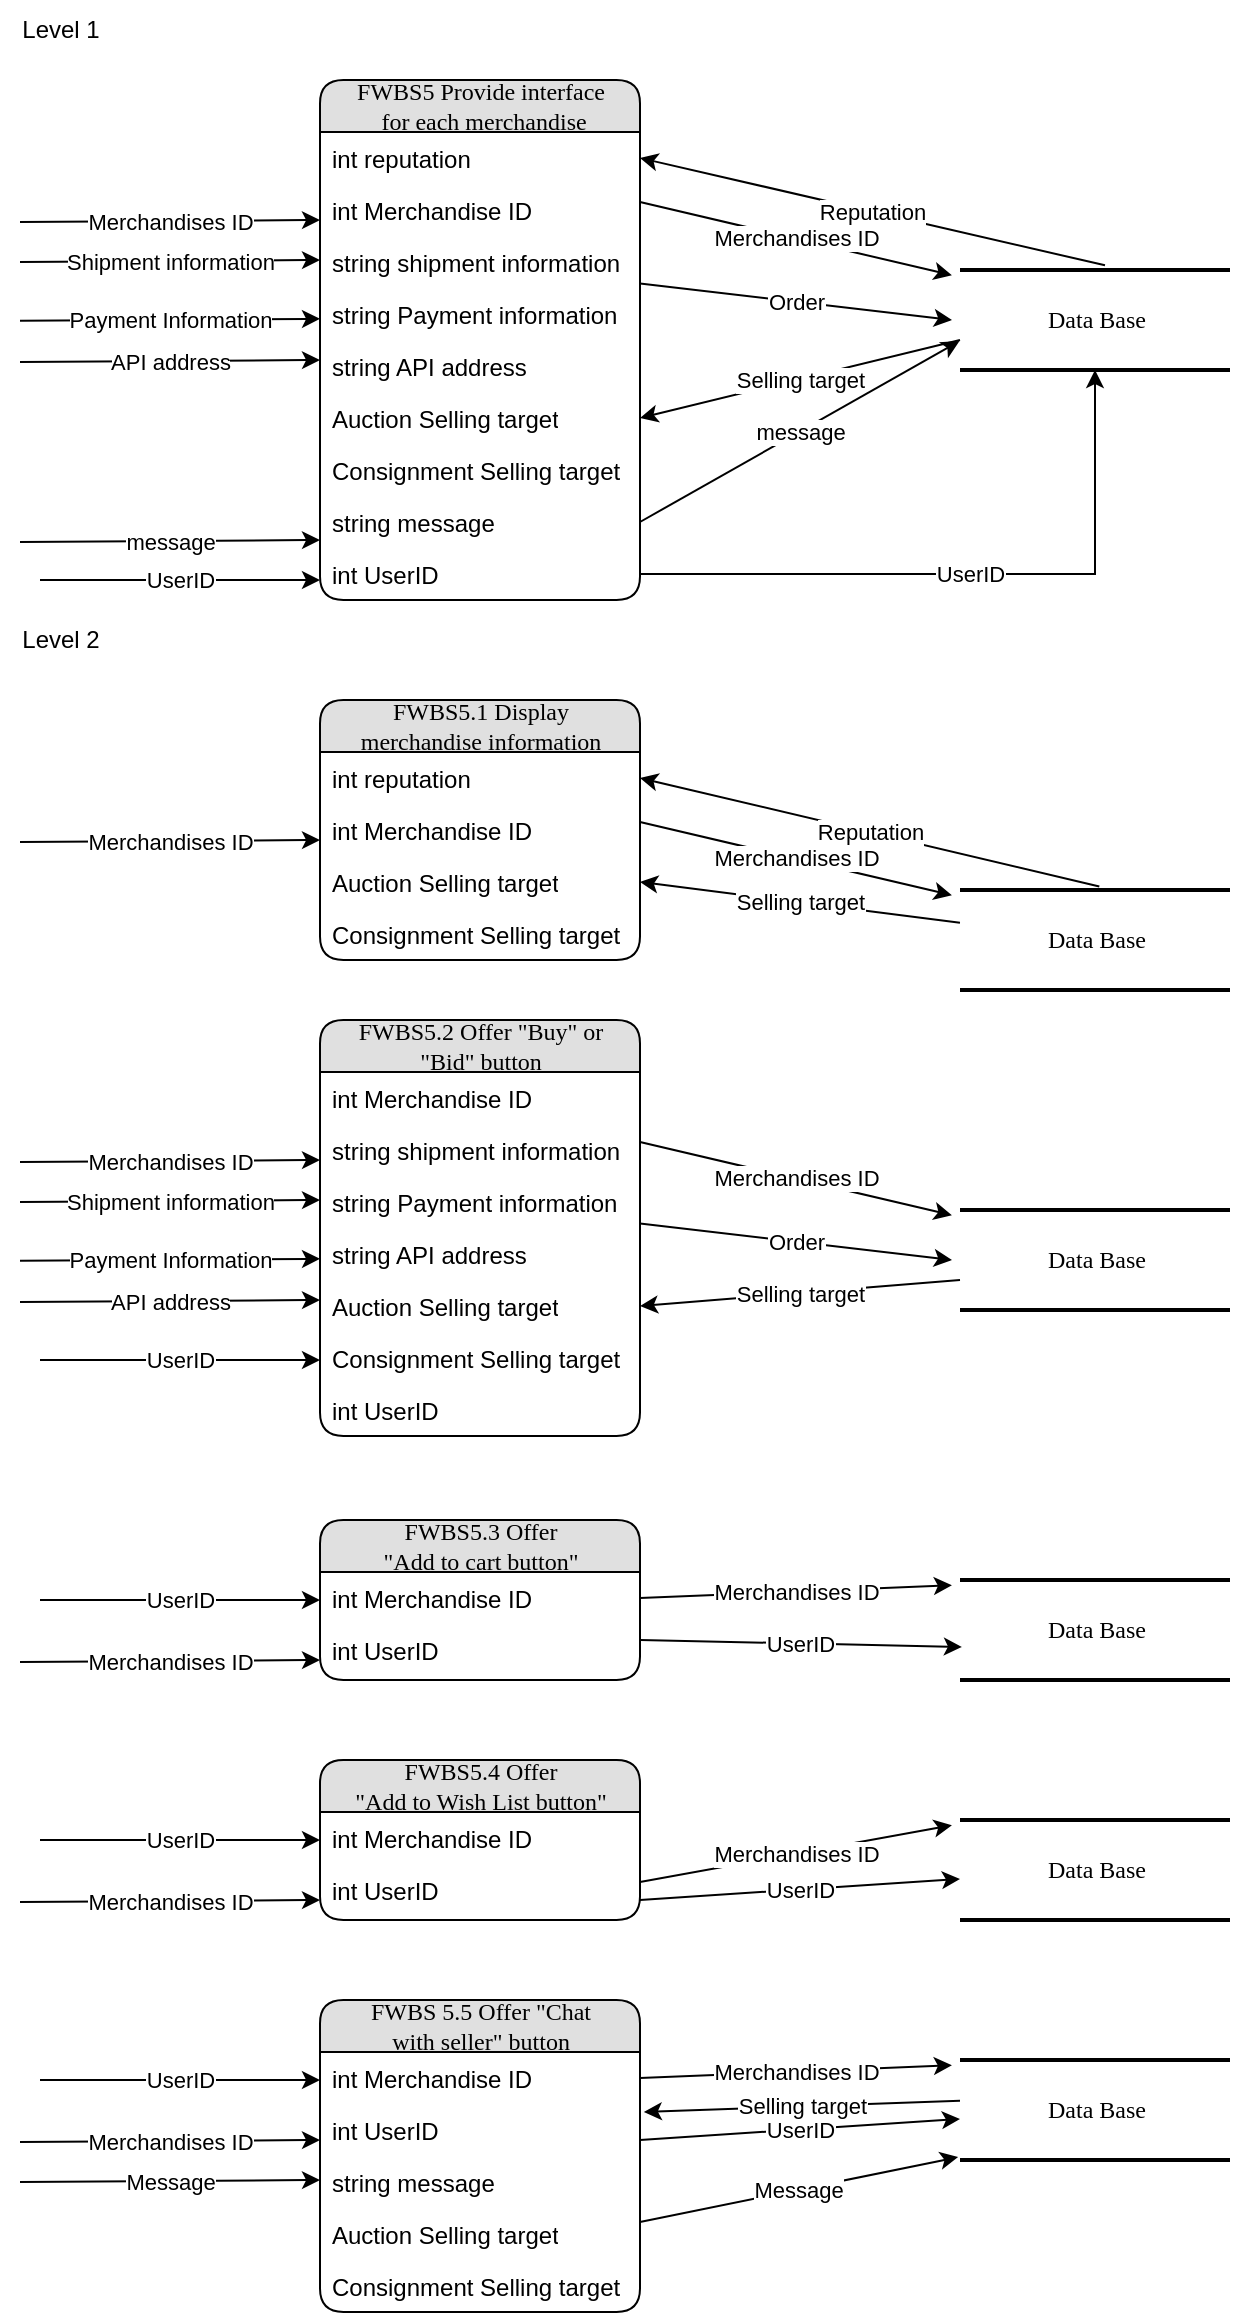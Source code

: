 <mxfile version="20.2.3" type="device"><diagram name="Page-1" id="5d7acffa-a066-3a61-03fe-96351882024d"><mxGraphModel dx="2557" dy="984" grid="1" gridSize="10" guides="1" tooltips="1" connect="1" arrows="1" fold="1" page="1" pageScale="1" pageWidth="1100" pageHeight="850" background="#ffffff" math="0" shadow="0"><root><mxCell id="0"/><mxCell id="1" parent="0"/><mxCell id="2debaab0fafb2da2-10" value="Data Base" style="html=1;rounded=0;shadow=0;comic=0;labelBackgroundColor=none;strokeWidth=2;fontFamily=Verdana;fontSize=12;align=center;shape=mxgraph.ios7ui.horLines;" parent="1" vertex="1"><mxGeometry x="580" y="145" width="135" height="50" as="geometry"/></mxCell><mxCell id="21ea969265ad0168-6" value="FWBS5 Provide interface&lt;br&gt;&amp;nbsp;for each merchandise" style="swimlane;html=1;fontStyle=0;childLayout=stackLayout;horizontal=1;startSize=26;fillColor=#e0e0e0;horizontalStack=0;resizeParent=1;resizeLast=0;collapsible=1;marginBottom=0;swimlaneFillColor=#ffffff;align=center;rounded=1;shadow=0;comic=0;labelBackgroundColor=none;strokeWidth=1;fontFamily=Verdana;fontSize=12" parent="1" vertex="1"><mxGeometry x="260" y="50" width="160" height="260" as="geometry"/></mxCell><mxCell id="21ea969265ad0168-7" value="int reputation" style="text;html=1;strokeColor=none;fillColor=none;spacingLeft=4;spacingRight=4;whiteSpace=wrap;overflow=hidden;rotatable=0;points=[[0,0.5],[1,0.5]];portConstraint=eastwest;" parent="21ea969265ad0168-6" vertex="1"><mxGeometry y="26" width="160" height="26" as="geometry"/></mxCell><mxCell id="21ea969265ad0168-8" value="int Merchandise ID" style="text;html=1;strokeColor=none;fillColor=none;spacingLeft=4;spacingRight=4;whiteSpace=wrap;overflow=hidden;rotatable=0;points=[[0,0.5],[1,0.5]];portConstraint=eastwest;" parent="21ea969265ad0168-6" vertex="1"><mxGeometry y="52" width="160" height="26" as="geometry"/></mxCell><mxCell id="21ea969265ad0168-9" value="string shipment information" style="text;html=1;strokeColor=none;fillColor=none;spacingLeft=4;spacingRight=4;whiteSpace=wrap;overflow=hidden;rotatable=0;points=[[0,0.5],[1,0.5]];portConstraint=eastwest;" parent="21ea969265ad0168-6" vertex="1"><mxGeometry y="78" width="160" height="26" as="geometry"/></mxCell><mxCell id="09Nr9WoSO3QMNaHYV-oA-17" value="string Payment information" style="text;html=1;strokeColor=none;fillColor=none;spacingLeft=4;spacingRight=4;whiteSpace=wrap;overflow=hidden;rotatable=0;points=[[0,0.5],[1,0.5]];portConstraint=eastwest;" parent="21ea969265ad0168-6" vertex="1"><mxGeometry y="104" width="160" height="26" as="geometry"/></mxCell><mxCell id="09Nr9WoSO3QMNaHYV-oA-18" value="string API address&lt;span style=&quot;color: rgba(0, 0, 0, 0); font-family: monospace; font-size: 0px;&quot;&gt;%3CmxGraphModel%3E%3Croot%3E%3CmxCell%20id%3D%220%22%2F%3E%3CmxCell%20id%3D%221%22%20parent%3D%220%22%2F%3E%3CmxCell%20id%3D%222%22%20value%3D%22string%20Payment%20information%22%20style%3D%22text%3Bhtml%3D1%3BstrokeColor%3Dnone%3BfillColor%3Dnone%3BspacingLeft%3D4%3BspacingRight%3D4%3BwhiteSpace%3Dwrap%3Boverflow%3Dhidden%3Brotatable%3D0%3Bpoints%3D%5B%5B0%2C0.5%5D%2C%5B1%2C0.5%5D%5D%3BportConstraint%3Deastwest%3B%22%20vertex%3D%221%22%20parent%3D%221%22%3E%3CmxGeometry%20x%3D%22330%22%20y%3D%22294%22%20width%3D%22160%22%20height%3D%2226%22%20as%3D%22geometry%22%2F%3E%3C%2FmxCell%3E%3C%2Froot%3E%3C%2FmxGraphModel%3E&lt;/span&gt;" style="text;html=1;strokeColor=none;fillColor=none;spacingLeft=4;spacingRight=4;whiteSpace=wrap;overflow=hidden;rotatable=0;points=[[0,0.5],[1,0.5]];portConstraint=eastwest;" parent="21ea969265ad0168-6" vertex="1"><mxGeometry y="130" width="160" height="26" as="geometry"/></mxCell><mxCell id="09Nr9WoSO3QMNaHYV-oA-16" value="Auction Selling target" style="text;html=1;strokeColor=none;fillColor=none;spacingLeft=4;spacingRight=4;whiteSpace=wrap;overflow=hidden;rotatable=0;points=[[0,0.5],[1,0.5]];portConstraint=eastwest;" parent="21ea969265ad0168-6" vertex="1"><mxGeometry y="156" width="160" height="26" as="geometry"/></mxCell><mxCell id="09Nr9WoSO3QMNaHYV-oA-19" value="Consignment Selling target" style="text;html=1;strokeColor=none;fillColor=none;spacingLeft=4;spacingRight=4;whiteSpace=wrap;overflow=hidden;rotatable=0;points=[[0,0.5],[1,0.5]];portConstraint=eastwest;" parent="21ea969265ad0168-6" vertex="1"><mxGeometry y="182" width="160" height="26" as="geometry"/></mxCell><mxCell id="09Nr9WoSO3QMNaHYV-oA-20" value="string message" style="text;html=1;strokeColor=none;fillColor=none;spacingLeft=4;spacingRight=4;whiteSpace=wrap;overflow=hidden;rotatable=0;points=[[0,0.5],[1,0.5]];portConstraint=eastwest;" parent="21ea969265ad0168-6" vertex="1"><mxGeometry y="208" width="160" height="26" as="geometry"/></mxCell><mxCell id="09Nr9WoSO3QMNaHYV-oA-80" value="int UserID" style="text;html=1;strokeColor=none;fillColor=none;spacingLeft=4;spacingRight=4;whiteSpace=wrap;overflow=hidden;rotatable=0;points=[[0,0.5],[1,0.5]];portConstraint=eastwest;" parent="21ea969265ad0168-6" vertex="1"><mxGeometry y="234" width="160" height="26" as="geometry"/></mxCell><mxCell id="09Nr9WoSO3QMNaHYV-oA-1" value="Level 1" style="text;html=1;align=center;verticalAlign=middle;resizable=0;points=[];autosize=1;strokeColor=none;fillColor=none;" parent="1" vertex="1"><mxGeometry x="100" y="10" width="60" height="30" as="geometry"/></mxCell><mxCell id="09Nr9WoSO3QMNaHYV-oA-3" value="Reputation" style="endArrow=classic;html=1;rounded=0;entryX=1;entryY=0.5;entryDx=0;entryDy=0;exitX=0.537;exitY=-0.047;exitDx=0;exitDy=0;exitPerimeter=0;" parent="1" source="2debaab0fafb2da2-10" target="21ea969265ad0168-7" edge="1"><mxGeometry width="50" height="50" relative="1" as="geometry"><mxPoint x="110" y="90" as="sourcePoint"/><mxPoint x="470" y="250" as="targetPoint"/></mxGeometry></mxCell><mxCell id="09Nr9WoSO3QMNaHYV-oA-5" value="Merchandises ID" style="endArrow=classic;html=1;rounded=0;entryX=0;entryY=0.5;entryDx=0;entryDy=0;" parent="1" edge="1"><mxGeometry width="50" height="50" relative="1" as="geometry"><mxPoint x="110.0" y="121" as="sourcePoint"/><mxPoint x="260" y="120" as="targetPoint"/></mxGeometry></mxCell><mxCell id="09Nr9WoSO3QMNaHYV-oA-15" value="Shipment information" style="endArrow=classic;html=1;rounded=0;entryX=0;entryY=0.5;entryDx=0;entryDy=0;" parent="1" edge="1"><mxGeometry width="50" height="50" relative="1" as="geometry"><mxPoint x="110.0" y="141" as="sourcePoint"/><mxPoint x="260" y="140" as="targetPoint"/></mxGeometry></mxCell><mxCell id="09Nr9WoSO3QMNaHYV-oA-22" value="Payment Information" style="endArrow=classic;html=1;rounded=0;entryX=0;entryY=0.5;entryDx=0;entryDy=0;" parent="1" edge="1"><mxGeometry width="50" height="50" relative="1" as="geometry"><mxPoint x="110.0" y="170.41" as="sourcePoint"/><mxPoint x="260" y="169.41" as="targetPoint"/></mxGeometry></mxCell><mxCell id="09Nr9WoSO3QMNaHYV-oA-23" value="API address" style="endArrow=classic;html=1;rounded=0;entryX=0;entryY=0.5;entryDx=0;entryDy=0;" parent="1" edge="1"><mxGeometry width="50" height="50" relative="1" as="geometry"><mxPoint x="110.0" y="191.0" as="sourcePoint"/><mxPoint x="260" y="190.0" as="targetPoint"/></mxGeometry></mxCell><mxCell id="09Nr9WoSO3QMNaHYV-oA-24" value="Selling target" style="endArrow=classic;html=1;rounded=0;entryX=1;entryY=0.5;entryDx=0;entryDy=0;exitX=0;exitY=0.7;exitDx=0;exitDy=0;exitPerimeter=0;" parent="1" source="2debaab0fafb2da2-10" target="09Nr9WoSO3QMNaHYV-oA-16" edge="1"><mxGeometry width="50" height="50" relative="1" as="geometry"><mxPoint x="110.0" y="221" as="sourcePoint"/><mxPoint x="260" y="220" as="targetPoint"/></mxGeometry></mxCell><mxCell id="09Nr9WoSO3QMNaHYV-oA-26" value="message" style="endArrow=classic;html=1;rounded=0;entryX=0;entryY=0.5;entryDx=0;entryDy=0;" parent="1" edge="1"><mxGeometry width="50" height="50" relative="1" as="geometry"><mxPoint x="110.0" y="281" as="sourcePoint"/><mxPoint x="260" y="280" as="targetPoint"/></mxGeometry></mxCell><mxCell id="09Nr9WoSO3QMNaHYV-oA-27" value="Merchandises ID" style="endArrow=classic;html=1;rounded=0;entryX=-0.03;entryY=0.052;entryDx=0;entryDy=0;entryPerimeter=0;" parent="1" target="2debaab0fafb2da2-10" edge="1"><mxGeometry width="50" height="50" relative="1" as="geometry"><mxPoint x="420.0" y="111" as="sourcePoint"/><mxPoint x="570" y="110" as="targetPoint"/></mxGeometry></mxCell><mxCell id="09Nr9WoSO3QMNaHYV-oA-28" value="Order" style="endArrow=classic;html=1;rounded=0;" parent="1" edge="1"><mxGeometry width="50" height="50" relative="1" as="geometry"><mxPoint x="420" y="151.7" as="sourcePoint"/><mxPoint x="576" y="170" as="targetPoint"/></mxGeometry></mxCell><mxCell id="09Nr9WoSO3QMNaHYV-oA-29" value="message" style="endArrow=classic;html=1;rounded=0;entryX=-0.002;entryY=0.711;entryDx=0;entryDy=0;entryPerimeter=0;" parent="1" target="2debaab0fafb2da2-10" edge="1"><mxGeometry width="50" height="50" relative="1" as="geometry"><mxPoint x="420.0" y="271" as="sourcePoint"/><mxPoint x="570" y="270" as="targetPoint"/></mxGeometry></mxCell><mxCell id="09Nr9WoSO3QMNaHYV-oA-39" value="Data Base" style="html=1;rounded=0;shadow=0;comic=0;labelBackgroundColor=none;strokeWidth=2;fontFamily=Verdana;fontSize=12;align=center;shape=mxgraph.ios7ui.horLines;" parent="1" vertex="1"><mxGeometry x="580" y="455" width="135" height="50" as="geometry"/></mxCell><mxCell id="09Nr9WoSO3QMNaHYV-oA-40" value="FWBS5.1 Display &lt;br&gt;merchandise&amp;nbsp;information" style="swimlane;html=1;fontStyle=0;childLayout=stackLayout;horizontal=1;startSize=26;fillColor=#e0e0e0;horizontalStack=0;resizeParent=1;resizeLast=0;collapsible=1;marginBottom=0;swimlaneFillColor=#ffffff;align=center;rounded=1;shadow=0;comic=0;labelBackgroundColor=none;strokeWidth=1;fontFamily=Verdana;fontSize=12" parent="1" vertex="1"><mxGeometry x="260" y="360" width="160" height="130" as="geometry"/></mxCell><mxCell id="09Nr9WoSO3QMNaHYV-oA-41" value="int reputation" style="text;html=1;strokeColor=none;fillColor=none;spacingLeft=4;spacingRight=4;whiteSpace=wrap;overflow=hidden;rotatable=0;points=[[0,0.5],[1,0.5]];portConstraint=eastwest;" parent="09Nr9WoSO3QMNaHYV-oA-40" vertex="1"><mxGeometry y="26" width="160" height="26" as="geometry"/></mxCell><mxCell id="09Nr9WoSO3QMNaHYV-oA-42" value="int Merchandise ID" style="text;html=1;strokeColor=none;fillColor=none;spacingLeft=4;spacingRight=4;whiteSpace=wrap;overflow=hidden;rotatable=0;points=[[0,0.5],[1,0.5]];portConstraint=eastwest;" parent="09Nr9WoSO3QMNaHYV-oA-40" vertex="1"><mxGeometry y="52" width="160" height="26" as="geometry"/></mxCell><mxCell id="09Nr9WoSO3QMNaHYV-oA-46" value="Auction Selling target" style="text;html=1;strokeColor=none;fillColor=none;spacingLeft=4;spacingRight=4;whiteSpace=wrap;overflow=hidden;rotatable=0;points=[[0,0.5],[1,0.5]];portConstraint=eastwest;" parent="09Nr9WoSO3QMNaHYV-oA-40" vertex="1"><mxGeometry y="78" width="160" height="26" as="geometry"/></mxCell><mxCell id="09Nr9WoSO3QMNaHYV-oA-47" value="Consignment Selling target" style="text;html=1;strokeColor=none;fillColor=none;spacingLeft=4;spacingRight=4;whiteSpace=wrap;overflow=hidden;rotatable=0;points=[[0,0.5],[1,0.5]];portConstraint=eastwest;" parent="09Nr9WoSO3QMNaHYV-oA-40" vertex="1"><mxGeometry y="104" width="160" height="26" as="geometry"/></mxCell><mxCell id="09Nr9WoSO3QMNaHYV-oA-49" value="Reputation" style="endArrow=classic;html=1;rounded=0;entryX=1;entryY=0.5;entryDx=0;entryDy=0;exitX=0.516;exitY=-0.035;exitDx=0;exitDy=0;exitPerimeter=0;" parent="1" source="09Nr9WoSO3QMNaHYV-oA-39" target="09Nr9WoSO3QMNaHYV-oA-41" edge="1"><mxGeometry width="50" height="50" relative="1" as="geometry"><mxPoint x="110.0" y="400" as="sourcePoint"/><mxPoint x="470" y="560" as="targetPoint"/></mxGeometry></mxCell><mxCell id="09Nr9WoSO3QMNaHYV-oA-50" value="Merchandises ID" style="endArrow=classic;html=1;rounded=0;entryX=0;entryY=0.5;entryDx=0;entryDy=0;" parent="1" edge="1"><mxGeometry width="50" height="50" relative="1" as="geometry"><mxPoint x="110.0" y="431" as="sourcePoint"/><mxPoint x="260" y="430" as="targetPoint"/></mxGeometry></mxCell><mxCell id="09Nr9WoSO3QMNaHYV-oA-54" value="Selling target" style="endArrow=classic;html=1;rounded=0;entryX=1;entryY=0.5;entryDx=0;entryDy=0;" parent="1" source="09Nr9WoSO3QMNaHYV-oA-39" target="09Nr9WoSO3QMNaHYV-oA-46" edge="1"><mxGeometry width="50" height="50" relative="1" as="geometry"><mxPoint x="110.0" y="531" as="sourcePoint"/><mxPoint x="260" y="530" as="targetPoint"/></mxGeometry></mxCell><mxCell id="09Nr9WoSO3QMNaHYV-oA-56" value="Merchandises ID" style="endArrow=classic;html=1;rounded=0;entryX=-0.03;entryY=0.052;entryDx=0;entryDy=0;entryPerimeter=0;" parent="1" target="09Nr9WoSO3QMNaHYV-oA-39" edge="1"><mxGeometry width="50" height="50" relative="1" as="geometry"><mxPoint x="420" y="421" as="sourcePoint"/><mxPoint x="570" y="420" as="targetPoint"/></mxGeometry></mxCell><mxCell id="09Nr9WoSO3QMNaHYV-oA-59" value="Level 2" style="text;html=1;align=center;verticalAlign=middle;resizable=0;points=[];autosize=1;strokeColor=none;fillColor=none;" parent="1" vertex="1"><mxGeometry x="100" y="315" width="60" height="30" as="geometry"/></mxCell><mxCell id="09Nr9WoSO3QMNaHYV-oA-60" value="Data Base" style="html=1;rounded=0;shadow=0;comic=0;labelBackgroundColor=none;strokeWidth=2;fontFamily=Verdana;fontSize=12;align=center;shape=mxgraph.ios7ui.horLines;" parent="1" vertex="1"><mxGeometry x="580" y="615" width="135" height="50" as="geometry"/></mxCell><mxCell id="09Nr9WoSO3QMNaHYV-oA-61" value="FWBS5.2 Offer &quot;Buy&quot; or &lt;br&gt;&quot;Bid&quot; button" style="swimlane;html=1;fontStyle=0;childLayout=stackLayout;horizontal=1;startSize=26;fillColor=#e0e0e0;horizontalStack=0;resizeParent=1;resizeLast=0;collapsible=1;marginBottom=0;swimlaneFillColor=#ffffff;align=center;rounded=1;shadow=0;comic=0;labelBackgroundColor=none;strokeWidth=1;fontFamily=Verdana;fontSize=12" parent="1" vertex="1"><mxGeometry x="260" y="520" width="160" height="208" as="geometry"/></mxCell><mxCell id="09Nr9WoSO3QMNaHYV-oA-63" value="int Merchandise ID" style="text;html=1;strokeColor=none;fillColor=none;spacingLeft=4;spacingRight=4;whiteSpace=wrap;overflow=hidden;rotatable=0;points=[[0,0.5],[1,0.5]];portConstraint=eastwest;" parent="09Nr9WoSO3QMNaHYV-oA-61" vertex="1"><mxGeometry y="26" width="160" height="26" as="geometry"/></mxCell><mxCell id="09Nr9WoSO3QMNaHYV-oA-64" value="string shipment information" style="text;html=1;strokeColor=none;fillColor=none;spacingLeft=4;spacingRight=4;whiteSpace=wrap;overflow=hidden;rotatable=0;points=[[0,0.5],[1,0.5]];portConstraint=eastwest;" parent="09Nr9WoSO3QMNaHYV-oA-61" vertex="1"><mxGeometry y="52" width="160" height="26" as="geometry"/></mxCell><mxCell id="09Nr9WoSO3QMNaHYV-oA-65" value="string Payment information" style="text;html=1;strokeColor=none;fillColor=none;spacingLeft=4;spacingRight=4;whiteSpace=wrap;overflow=hidden;rotatable=0;points=[[0,0.5],[1,0.5]];portConstraint=eastwest;" parent="09Nr9WoSO3QMNaHYV-oA-61" vertex="1"><mxGeometry y="78" width="160" height="26" as="geometry"/></mxCell><mxCell id="09Nr9WoSO3QMNaHYV-oA-66" value="string API address&lt;span style=&quot;color: rgba(0, 0, 0, 0); font-family: monospace; font-size: 0px;&quot;&gt;%3CmxGraphModel%3E%3Croot%3E%3CmxCell%20id%3D%220%22%2F%3E%3CmxCell%20id%3D%221%22%20parent%3D%220%22%2F%3E%3CmxCell%20id%3D%222%22%20value%3D%22string%20Payment%20information%22%20style%3D%22text%3Bhtml%3D1%3BstrokeColor%3Dnone%3BfillColor%3Dnone%3BspacingLeft%3D4%3BspacingRight%3D4%3BwhiteSpace%3Dwrap%3Boverflow%3Dhidden%3Brotatable%3D0%3Bpoints%3D%5B%5B0%2C0.5%5D%2C%5B1%2C0.5%5D%5D%3BportConstraint%3Deastwest%3B%22%20vertex%3D%221%22%20parent%3D%221%22%3E%3CmxGeometry%20x%3D%22330%22%20y%3D%22294%22%20width%3D%22160%22%20height%3D%2226%22%20as%3D%22geometry%22%2F%3E%3C%2FmxCell%3E%3C%2Froot%3E%3C%2FmxGraphModel%3E&lt;/span&gt;" style="text;html=1;strokeColor=none;fillColor=none;spacingLeft=4;spacingRight=4;whiteSpace=wrap;overflow=hidden;rotatable=0;points=[[0,0.5],[1,0.5]];portConstraint=eastwest;" parent="09Nr9WoSO3QMNaHYV-oA-61" vertex="1"><mxGeometry y="104" width="160" height="26" as="geometry"/></mxCell><mxCell id="09Nr9WoSO3QMNaHYV-oA-67" value="Auction Selling target" style="text;html=1;strokeColor=none;fillColor=none;spacingLeft=4;spacingRight=4;whiteSpace=wrap;overflow=hidden;rotatable=0;points=[[0,0.5],[1,0.5]];portConstraint=eastwest;" parent="09Nr9WoSO3QMNaHYV-oA-61" vertex="1"><mxGeometry y="130" width="160" height="26" as="geometry"/></mxCell><mxCell id="09Nr9WoSO3QMNaHYV-oA-68" value="Consignment Selling target" style="text;html=1;strokeColor=none;fillColor=none;spacingLeft=4;spacingRight=4;whiteSpace=wrap;overflow=hidden;rotatable=0;points=[[0,0.5],[1,0.5]];portConstraint=eastwest;" parent="09Nr9WoSO3QMNaHYV-oA-61" vertex="1"><mxGeometry y="156" width="160" height="26" as="geometry"/></mxCell><mxCell id="09Nr9WoSO3QMNaHYV-oA-83" value="int UserID" style="text;html=1;strokeColor=none;fillColor=none;spacingLeft=4;spacingRight=4;whiteSpace=wrap;overflow=hidden;rotatable=0;points=[[0,0.5],[1,0.5]];portConstraint=eastwest;" parent="09Nr9WoSO3QMNaHYV-oA-61" vertex="1"><mxGeometry y="182" width="160" height="26" as="geometry"/></mxCell><mxCell id="09Nr9WoSO3QMNaHYV-oA-71" value="Merchandises ID" style="endArrow=classic;html=1;rounded=0;entryX=0;entryY=0.5;entryDx=0;entryDy=0;" parent="1" edge="1"><mxGeometry width="50" height="50" relative="1" as="geometry"><mxPoint x="110.0" y="591" as="sourcePoint"/><mxPoint x="260" y="590" as="targetPoint"/></mxGeometry></mxCell><mxCell id="09Nr9WoSO3QMNaHYV-oA-72" value="Shipment information" style="endArrow=classic;html=1;rounded=0;entryX=0;entryY=0.5;entryDx=0;entryDy=0;" parent="1" edge="1"><mxGeometry width="50" height="50" relative="1" as="geometry"><mxPoint x="110.0" y="611" as="sourcePoint"/><mxPoint x="260" y="610" as="targetPoint"/></mxGeometry></mxCell><mxCell id="09Nr9WoSO3QMNaHYV-oA-73" value="Payment Information" style="endArrow=classic;html=1;rounded=0;entryX=0;entryY=0.5;entryDx=0;entryDy=0;" parent="1" edge="1"><mxGeometry width="50" height="50" relative="1" as="geometry"><mxPoint x="110.0" y="640.41" as="sourcePoint"/><mxPoint x="260" y="639.41" as="targetPoint"/></mxGeometry></mxCell><mxCell id="09Nr9WoSO3QMNaHYV-oA-74" value="API address" style="endArrow=classic;html=1;rounded=0;entryX=0;entryY=0.5;entryDx=0;entryDy=0;" parent="1" edge="1"><mxGeometry width="50" height="50" relative="1" as="geometry"><mxPoint x="110.0" y="661" as="sourcePoint"/><mxPoint x="260" y="660" as="targetPoint"/></mxGeometry></mxCell><mxCell id="09Nr9WoSO3QMNaHYV-oA-75" value="Selling target" style="endArrow=classic;html=1;rounded=0;entryX=1;entryY=0.5;entryDx=0;entryDy=0;exitX=0;exitY=0.7;exitDx=0;exitDy=0;exitPerimeter=0;" parent="1" source="09Nr9WoSO3QMNaHYV-oA-60" target="09Nr9WoSO3QMNaHYV-oA-67" edge="1"><mxGeometry width="50" height="50" relative="1" as="geometry"><mxPoint x="110.0" y="691" as="sourcePoint"/><mxPoint x="260" y="690" as="targetPoint"/></mxGeometry></mxCell><mxCell id="09Nr9WoSO3QMNaHYV-oA-77" value="Merchandises ID" style="endArrow=classic;html=1;rounded=0;entryX=-0.03;entryY=0.052;entryDx=0;entryDy=0;entryPerimeter=0;" parent="1" target="09Nr9WoSO3QMNaHYV-oA-60" edge="1"><mxGeometry width="50" height="50" relative="1" as="geometry"><mxPoint x="420" y="581" as="sourcePoint"/><mxPoint x="570" y="580" as="targetPoint"/></mxGeometry></mxCell><mxCell id="09Nr9WoSO3QMNaHYV-oA-78" value="Order" style="endArrow=classic;html=1;rounded=0;" parent="1" edge="1"><mxGeometry width="50" height="50" relative="1" as="geometry"><mxPoint x="420" y="621.7" as="sourcePoint"/><mxPoint x="576" y="640" as="targetPoint"/></mxGeometry></mxCell><mxCell id="09Nr9WoSO3QMNaHYV-oA-81" value="UserID" style="endArrow=classic;html=1;rounded=0;entryX=0.25;entryY=0;entryDx=0;entryDy=0;" parent="1" edge="1"><mxGeometry width="50" height="50" relative="1" as="geometry"><mxPoint x="120" y="300" as="sourcePoint"/><mxPoint x="260" y="300" as="targetPoint"/></mxGeometry></mxCell><mxCell id="09Nr9WoSO3QMNaHYV-oA-82" value="UserID" style="endArrow=classic;html=1;rounded=0;entryX=0.25;entryY=0;entryDx=0;entryDy=0;" parent="1" edge="1"><mxGeometry width="50" height="50" relative="1" as="geometry"><mxPoint x="120.0" y="690" as="sourcePoint"/><mxPoint x="260" y="690" as="targetPoint"/></mxGeometry></mxCell><mxCell id="09Nr9WoSO3QMNaHYV-oA-84" value="Data Base" style="html=1;rounded=0;shadow=0;comic=0;labelBackgroundColor=none;strokeWidth=2;fontFamily=Verdana;fontSize=12;align=center;shape=mxgraph.ios7ui.horLines;" parent="1" vertex="1"><mxGeometry x="580" y="800" width="135" height="50" as="geometry"/></mxCell><mxCell id="09Nr9WoSO3QMNaHYV-oA-85" value="FWBS5.3 Offer &lt;br&gt;&quot;Add to cart button&quot;" style="swimlane;html=1;fontStyle=0;childLayout=stackLayout;horizontal=1;startSize=26;fillColor=#e0e0e0;horizontalStack=0;resizeParent=1;resizeLast=0;collapsible=1;marginBottom=0;swimlaneFillColor=#ffffff;align=center;rounded=1;shadow=0;comic=0;labelBackgroundColor=none;strokeWidth=1;fontFamily=Verdana;fontSize=12" parent="1" vertex="1"><mxGeometry x="260" y="770" width="160" height="80" as="geometry"/></mxCell><mxCell id="09Nr9WoSO3QMNaHYV-oA-87" value="int Merchandise ID" style="text;html=1;strokeColor=none;fillColor=none;spacingLeft=4;spacingRight=4;whiteSpace=wrap;overflow=hidden;rotatable=0;points=[[0,0.5],[1,0.5]];portConstraint=eastwest;" parent="09Nr9WoSO3QMNaHYV-oA-85" vertex="1"><mxGeometry y="26" width="160" height="26" as="geometry"/></mxCell><mxCell id="09Nr9WoSO3QMNaHYV-oA-94" value="int UserID" style="text;html=1;strokeColor=none;fillColor=none;spacingLeft=4;spacingRight=4;whiteSpace=wrap;overflow=hidden;rotatable=0;points=[[0,0.5],[1,0.5]];portConstraint=eastwest;" parent="09Nr9WoSO3QMNaHYV-oA-85" vertex="1"><mxGeometry y="52" width="160" height="26" as="geometry"/></mxCell><mxCell id="09Nr9WoSO3QMNaHYV-oA-96" value="Merchandises ID" style="endArrow=classic;html=1;rounded=0;entryX=0;entryY=0.5;entryDx=0;entryDy=0;" parent="1" edge="1"><mxGeometry width="50" height="50" relative="1" as="geometry"><mxPoint x="110.0" y="841" as="sourcePoint"/><mxPoint x="260" y="840" as="targetPoint"/></mxGeometry></mxCell><mxCell id="09Nr9WoSO3QMNaHYV-oA-102" value="Merchandises ID" style="endArrow=classic;html=1;rounded=0;entryX=-0.03;entryY=0.052;entryDx=0;entryDy=0;entryPerimeter=0;exitX=1;exitY=0.5;exitDx=0;exitDy=0;" parent="1" source="09Nr9WoSO3QMNaHYV-oA-87" target="09Nr9WoSO3QMNaHYV-oA-84" edge="1"><mxGeometry width="50" height="50" relative="1" as="geometry"><mxPoint x="420" y="831" as="sourcePoint"/><mxPoint x="570" y="830" as="targetPoint"/></mxGeometry></mxCell><mxCell id="09Nr9WoSO3QMNaHYV-oA-105" value="UserID" style="endArrow=classic;html=1;rounded=0;entryX=0.25;entryY=0;entryDx=0;entryDy=0;" parent="1" edge="1"><mxGeometry width="50" height="50" relative="1" as="geometry"><mxPoint x="120.0" y="810" as="sourcePoint"/><mxPoint x="260" y="810" as="targetPoint"/></mxGeometry></mxCell><mxCell id="09Nr9WoSO3QMNaHYV-oA-106" value="Data Base" style="html=1;rounded=0;shadow=0;comic=0;labelBackgroundColor=none;strokeWidth=2;fontFamily=Verdana;fontSize=12;align=center;shape=mxgraph.ios7ui.horLines;" parent="1" vertex="1"><mxGeometry x="580" y="920" width="135" height="50" as="geometry"/></mxCell><mxCell id="09Nr9WoSO3QMNaHYV-oA-107" value="FWBS5.4 Offer &lt;br&gt;&quot;Add to Wish List button&quot;" style="swimlane;html=1;fontStyle=0;childLayout=stackLayout;horizontal=1;startSize=26;fillColor=#e0e0e0;horizontalStack=0;resizeParent=1;resizeLast=0;collapsible=1;marginBottom=0;swimlaneFillColor=#ffffff;align=center;rounded=1;shadow=0;comic=0;labelBackgroundColor=none;strokeWidth=1;fontFamily=Verdana;fontSize=12" parent="1" vertex="1"><mxGeometry x="260" y="890" width="160" height="80" as="geometry"/></mxCell><mxCell id="09Nr9WoSO3QMNaHYV-oA-108" value="int Merchandise ID" style="text;html=1;strokeColor=none;fillColor=none;spacingLeft=4;spacingRight=4;whiteSpace=wrap;overflow=hidden;rotatable=0;points=[[0,0.5],[1,0.5]];portConstraint=eastwest;" parent="09Nr9WoSO3QMNaHYV-oA-107" vertex="1"><mxGeometry y="26" width="160" height="26" as="geometry"/></mxCell><mxCell id="09Nr9WoSO3QMNaHYV-oA-109" value="int UserID" style="text;html=1;strokeColor=none;fillColor=none;spacingLeft=4;spacingRight=4;whiteSpace=wrap;overflow=hidden;rotatable=0;points=[[0,0.5],[1,0.5]];portConstraint=eastwest;" parent="09Nr9WoSO3QMNaHYV-oA-107" vertex="1"><mxGeometry y="52" width="160" height="26" as="geometry"/></mxCell><mxCell id="09Nr9WoSO3QMNaHYV-oA-110" value="Merchandises ID" style="endArrow=classic;html=1;rounded=0;entryX=0;entryY=0.5;entryDx=0;entryDy=0;" parent="1" edge="1"><mxGeometry width="50" height="50" relative="1" as="geometry"><mxPoint x="110.0" y="961" as="sourcePoint"/><mxPoint x="260" y="960" as="targetPoint"/></mxGeometry></mxCell><mxCell id="09Nr9WoSO3QMNaHYV-oA-111" value="Merchandises ID" style="endArrow=classic;html=1;rounded=0;entryX=-0.03;entryY=0.052;entryDx=0;entryDy=0;entryPerimeter=0;" parent="1" target="09Nr9WoSO3QMNaHYV-oA-106" edge="1"><mxGeometry width="50" height="50" relative="1" as="geometry"><mxPoint x="420" y="951" as="sourcePoint"/><mxPoint x="570" y="950" as="targetPoint"/></mxGeometry></mxCell><mxCell id="09Nr9WoSO3QMNaHYV-oA-112" value="UserID" style="endArrow=classic;html=1;rounded=0;entryX=0.25;entryY=0;entryDx=0;entryDy=0;" parent="1" edge="1"><mxGeometry width="50" height="50" relative="1" as="geometry"><mxPoint x="120.0" y="930" as="sourcePoint"/><mxPoint x="260" y="930" as="targetPoint"/></mxGeometry></mxCell><mxCell id="09Nr9WoSO3QMNaHYV-oA-114" value="UserID" style="endArrow=classic;html=1;rounded=0;entryX=0.007;entryY=0.669;entryDx=0;entryDy=0;entryPerimeter=0;" parent="1" target="09Nr9WoSO3QMNaHYV-oA-84" edge="1"><mxGeometry width="50" height="50" relative="1" as="geometry"><mxPoint x="420.0" y="830" as="sourcePoint"/><mxPoint x="560" y="830" as="targetPoint"/></mxGeometry></mxCell><mxCell id="09Nr9WoSO3QMNaHYV-oA-115" value="UserID" style="endArrow=classic;html=1;rounded=0;" parent="1" target="09Nr9WoSO3QMNaHYV-oA-106" edge="1"><mxGeometry width="50" height="50" relative="1" as="geometry"><mxPoint x="420.0" y="960" as="sourcePoint"/><mxPoint x="560" y="960" as="targetPoint"/></mxGeometry></mxCell><mxCell id="09Nr9WoSO3QMNaHYV-oA-116" value="UserID" style="edgeStyle=orthogonalEdgeStyle;rounded=0;orthogonalLoop=1;jettySize=auto;html=1;exitX=1;exitY=0.5;exitDx=0;exitDy=0;" parent="1" source="09Nr9WoSO3QMNaHYV-oA-80" target="2debaab0fafb2da2-10" edge="1"><mxGeometry relative="1" as="geometry"/></mxCell><mxCell id="09Nr9WoSO3QMNaHYV-oA-117" value="Data Base" style="html=1;rounded=0;shadow=0;comic=0;labelBackgroundColor=none;strokeWidth=2;fontFamily=Verdana;fontSize=12;align=center;shape=mxgraph.ios7ui.horLines;" parent="1" vertex="1"><mxGeometry x="580" y="1040" width="135" height="50" as="geometry"/></mxCell><mxCell id="09Nr9WoSO3QMNaHYV-oA-118" value="FWBS 5.5 Offer &quot;Chat&lt;br&gt;with seller&quot; button" style="swimlane;html=1;fontStyle=0;childLayout=stackLayout;horizontal=1;startSize=26;fillColor=#e0e0e0;horizontalStack=0;resizeParent=1;resizeLast=0;collapsible=1;marginBottom=0;swimlaneFillColor=#ffffff;align=center;rounded=1;shadow=0;comic=0;labelBackgroundColor=none;strokeWidth=1;fontFamily=Verdana;fontSize=12" parent="1" vertex="1"><mxGeometry x="260" y="1010" width="160" height="156" as="geometry"/></mxCell><mxCell id="09Nr9WoSO3QMNaHYV-oA-119" value="int Merchandise ID" style="text;html=1;strokeColor=none;fillColor=none;spacingLeft=4;spacingRight=4;whiteSpace=wrap;overflow=hidden;rotatable=0;points=[[0,0.5],[1,0.5]];portConstraint=eastwest;" parent="09Nr9WoSO3QMNaHYV-oA-118" vertex="1"><mxGeometry y="26" width="160" height="26" as="geometry"/></mxCell><mxCell id="09Nr9WoSO3QMNaHYV-oA-120" value="int UserID" style="text;html=1;strokeColor=none;fillColor=none;spacingLeft=4;spacingRight=4;whiteSpace=wrap;overflow=hidden;rotatable=0;points=[[0,0.5],[1,0.5]];portConstraint=eastwest;" parent="09Nr9WoSO3QMNaHYV-oA-118" vertex="1"><mxGeometry y="52" width="160" height="26" as="geometry"/></mxCell><mxCell id="09Nr9WoSO3QMNaHYV-oA-126" value="string message" style="text;html=1;strokeColor=none;fillColor=none;spacingLeft=4;spacingRight=4;whiteSpace=wrap;overflow=hidden;rotatable=0;points=[[0,0.5],[1,0.5]];portConstraint=eastwest;" parent="09Nr9WoSO3QMNaHYV-oA-118" vertex="1"><mxGeometry y="78" width="160" height="26" as="geometry"/></mxCell><mxCell id="09Nr9WoSO3QMNaHYV-oA-129" value="Auction Selling target" style="text;html=1;strokeColor=none;fillColor=none;spacingLeft=4;spacingRight=4;whiteSpace=wrap;overflow=hidden;rotatable=0;points=[[0,0.5],[1,0.5]];portConstraint=eastwest;" parent="09Nr9WoSO3QMNaHYV-oA-118" vertex="1"><mxGeometry y="104" width="160" height="26" as="geometry"/></mxCell><mxCell id="09Nr9WoSO3QMNaHYV-oA-130" value="Consignment Selling target" style="text;html=1;strokeColor=none;fillColor=none;spacingLeft=4;spacingRight=4;whiteSpace=wrap;overflow=hidden;rotatable=0;points=[[0,0.5],[1,0.5]];portConstraint=eastwest;" parent="09Nr9WoSO3QMNaHYV-oA-118" vertex="1"><mxGeometry y="130" width="160" height="26" as="geometry"/></mxCell><mxCell id="09Nr9WoSO3QMNaHYV-oA-121" value="Merchandises ID" style="endArrow=classic;html=1;rounded=0;entryX=0;entryY=0.5;entryDx=0;entryDy=0;" parent="1" edge="1"><mxGeometry width="50" height="50" relative="1" as="geometry"><mxPoint x="110.0" y="1081" as="sourcePoint"/><mxPoint x="260" y="1080" as="targetPoint"/></mxGeometry></mxCell><mxCell id="09Nr9WoSO3QMNaHYV-oA-122" value="Merchandises ID" style="endArrow=classic;html=1;rounded=0;entryX=-0.03;entryY=0.052;entryDx=0;entryDy=0;entryPerimeter=0;exitX=1;exitY=0.25;exitDx=0;exitDy=0;" parent="1" source="09Nr9WoSO3QMNaHYV-oA-118" target="09Nr9WoSO3QMNaHYV-oA-117" edge="1"><mxGeometry width="50" height="50" relative="1" as="geometry"><mxPoint x="420" y="1071" as="sourcePoint"/><mxPoint x="570" y="1070" as="targetPoint"/></mxGeometry></mxCell><mxCell id="09Nr9WoSO3QMNaHYV-oA-123" value="UserID" style="endArrow=classic;html=1;rounded=0;entryX=0.25;entryY=0;entryDx=0;entryDy=0;" parent="1" edge="1"><mxGeometry width="50" height="50" relative="1" as="geometry"><mxPoint x="120.0" y="1050" as="sourcePoint"/><mxPoint x="260" y="1050" as="targetPoint"/></mxGeometry></mxCell><mxCell id="09Nr9WoSO3QMNaHYV-oA-124" value="UserID" style="endArrow=classic;html=1;rounded=0;" parent="1" target="09Nr9WoSO3QMNaHYV-oA-117" edge="1"><mxGeometry width="50" height="50" relative="1" as="geometry"><mxPoint x="420" y="1080" as="sourcePoint"/><mxPoint x="560" y="1080" as="targetPoint"/></mxGeometry></mxCell><mxCell id="09Nr9WoSO3QMNaHYV-oA-127" value="Message" style="endArrow=classic;html=1;rounded=0;entryX=0;entryY=0.5;entryDx=0;entryDy=0;" parent="1" edge="1"><mxGeometry width="50" height="50" relative="1" as="geometry"><mxPoint x="110.0" y="1101" as="sourcePoint"/><mxPoint x="260" y="1100" as="targetPoint"/></mxGeometry></mxCell><mxCell id="09Nr9WoSO3QMNaHYV-oA-128" value="Selling target" style="endArrow=classic;html=1;rounded=0;entryX=1.012;entryY=1.152;entryDx=0;entryDy=0;entryPerimeter=0;" parent="1" target="09Nr9WoSO3QMNaHYV-oA-119" edge="1"><mxGeometry width="50" height="50" relative="1" as="geometry"><mxPoint x="580" y="1060.396" as="sourcePoint"/><mxPoint x="420" y="1040.0" as="targetPoint"/></mxGeometry></mxCell><mxCell id="09Nr9WoSO3QMNaHYV-oA-132" value="Message" style="endArrow=classic;html=1;rounded=0;entryX=-0.007;entryY=0.971;entryDx=0;entryDy=0;entryPerimeter=0;" parent="1" target="09Nr9WoSO3QMNaHYV-oA-117" edge="1"><mxGeometry width="50" height="50" relative="1" as="geometry"><mxPoint x="420.0" y="1121" as="sourcePoint"/><mxPoint x="570" y="1120" as="targetPoint"/></mxGeometry></mxCell></root></mxGraphModel></diagram></mxfile>